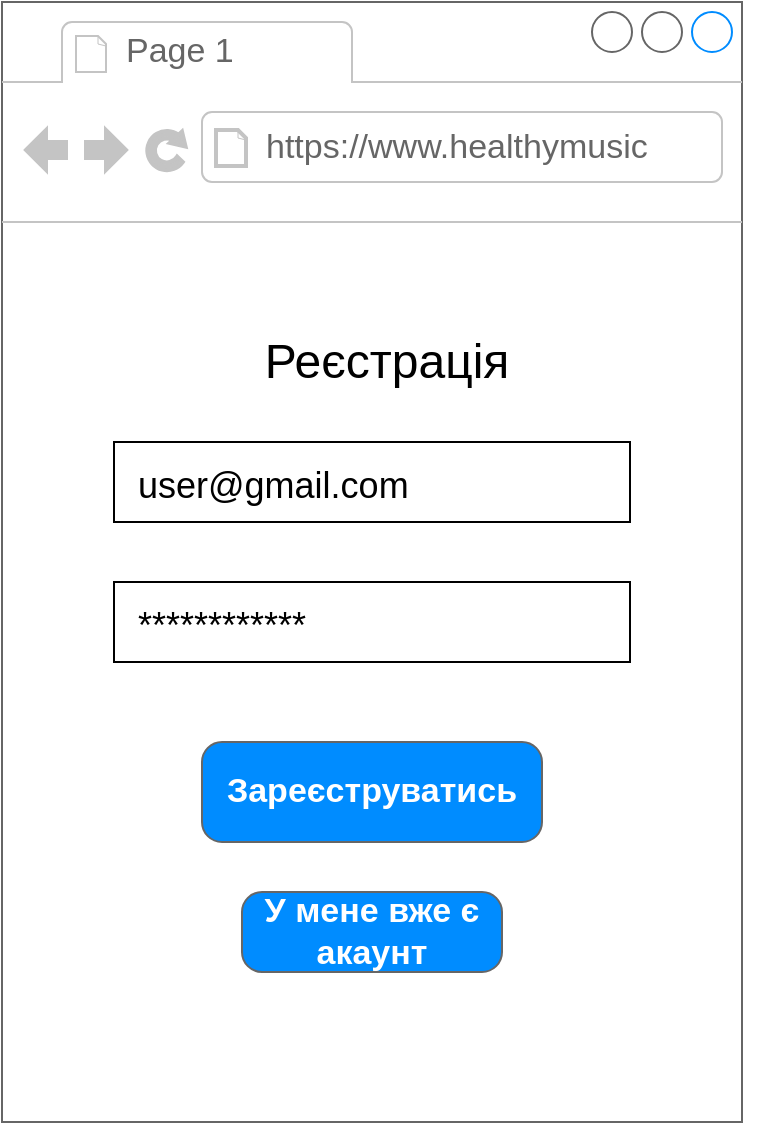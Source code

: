 <mxfile version="20.3.3" type="github">
  <diagram id="PmWYYEKr99N7L1ZH-hNy" name="Страница 1">
    <mxGraphModel dx="1662" dy="1931" grid="1" gridSize="10" guides="1" tooltips="1" connect="1" arrows="1" fold="1" page="1" pageScale="1" pageWidth="827" pageHeight="1169" math="0" shadow="0">
      <root>
        <mxCell id="0" />
        <mxCell id="1" parent="0" />
        <mxCell id="sT5NQ2_TcTJsYgIKJv6b-1" value="" style="strokeWidth=1;shadow=0;dashed=0;align=center;html=1;shape=mxgraph.mockup.containers.browserWindow;rSize=0;strokeColor=#666666;strokeColor2=#008cff;strokeColor3=#c4c4c4;mainText=,;recursiveResize=0;" vertex="1" parent="1">
          <mxGeometry x="270" y="-640" width="370" height="560" as="geometry" />
        </mxCell>
        <mxCell id="sT5NQ2_TcTJsYgIKJv6b-2" value="Page 1" style="strokeWidth=1;shadow=0;dashed=0;align=center;html=1;shape=mxgraph.mockup.containers.anchor;fontSize=17;fontColor=#666666;align=left;" vertex="1" parent="sT5NQ2_TcTJsYgIKJv6b-1">
          <mxGeometry x="60" y="12" width="110" height="26" as="geometry" />
        </mxCell>
        <mxCell id="sT5NQ2_TcTJsYgIKJv6b-3" value="https://www.healthymusic" style="strokeWidth=1;shadow=0;dashed=0;align=center;html=1;shape=mxgraph.mockup.containers.anchor;rSize=0;fontSize=17;fontColor=#666666;align=left;" vertex="1" parent="sT5NQ2_TcTJsYgIKJv6b-1">
          <mxGeometry x="130" y="60" width="250" height="26" as="geometry" />
        </mxCell>
        <mxCell id="sT5NQ2_TcTJsYgIKJv6b-4" value="&lt;font style=&quot;font-size: 24px;&quot;&gt;Реєстрація&lt;/font&gt;" style="text;html=1;strokeColor=none;fillColor=none;align=center;verticalAlign=middle;whiteSpace=wrap;rounded=0;" vertex="1" parent="sT5NQ2_TcTJsYgIKJv6b-1">
          <mxGeometry x="115" y="160" width="155" height="40" as="geometry" />
        </mxCell>
        <mxCell id="sT5NQ2_TcTJsYgIKJv6b-5" value="&lt;font style=&quot;font-size: 18px;&quot;&gt;&amp;nbsp; user@gmail.com&lt;/font&gt;" style="rounded=0;whiteSpace=wrap;html=1;fontSize=24;align=left;" vertex="1" parent="sT5NQ2_TcTJsYgIKJv6b-1">
          <mxGeometry x="56" y="220" width="258" height="40" as="geometry" />
        </mxCell>
        <mxCell id="sT5NQ2_TcTJsYgIKJv6b-6" value="&lt;span style=&quot;font-size: 18px;&quot;&gt;&amp;nbsp; ************&lt;/span&gt;" style="rounded=0;whiteSpace=wrap;html=1;fontSize=24;align=left;" vertex="1" parent="sT5NQ2_TcTJsYgIKJv6b-1">
          <mxGeometry x="56" y="290" width="258" height="40" as="geometry" />
        </mxCell>
        <mxCell id="sT5NQ2_TcTJsYgIKJv6b-7" value="Зареєструватись" style="strokeWidth=1;shadow=0;dashed=0;align=center;html=1;shape=mxgraph.mockup.buttons.button;strokeColor=#666666;fontColor=#ffffff;mainText=;buttonStyle=round;fontSize=17;fontStyle=1;fillColor=#008cff;whiteSpace=wrap;" vertex="1" parent="sT5NQ2_TcTJsYgIKJv6b-1">
          <mxGeometry x="100" y="370" width="170" height="50" as="geometry" />
        </mxCell>
        <mxCell id="sT5NQ2_TcTJsYgIKJv6b-8" value="У мене вже є акаунт" style="strokeWidth=1;shadow=0;dashed=0;align=center;html=1;shape=mxgraph.mockup.buttons.button;strokeColor=#666666;fontColor=#ffffff;mainText=;buttonStyle=round;fontSize=17;fontStyle=1;fillColor=#008cff;whiteSpace=wrap;" vertex="1" parent="sT5NQ2_TcTJsYgIKJv6b-1">
          <mxGeometry x="120" y="445" width="130" height="40" as="geometry" />
        </mxCell>
      </root>
    </mxGraphModel>
  </diagram>
</mxfile>
